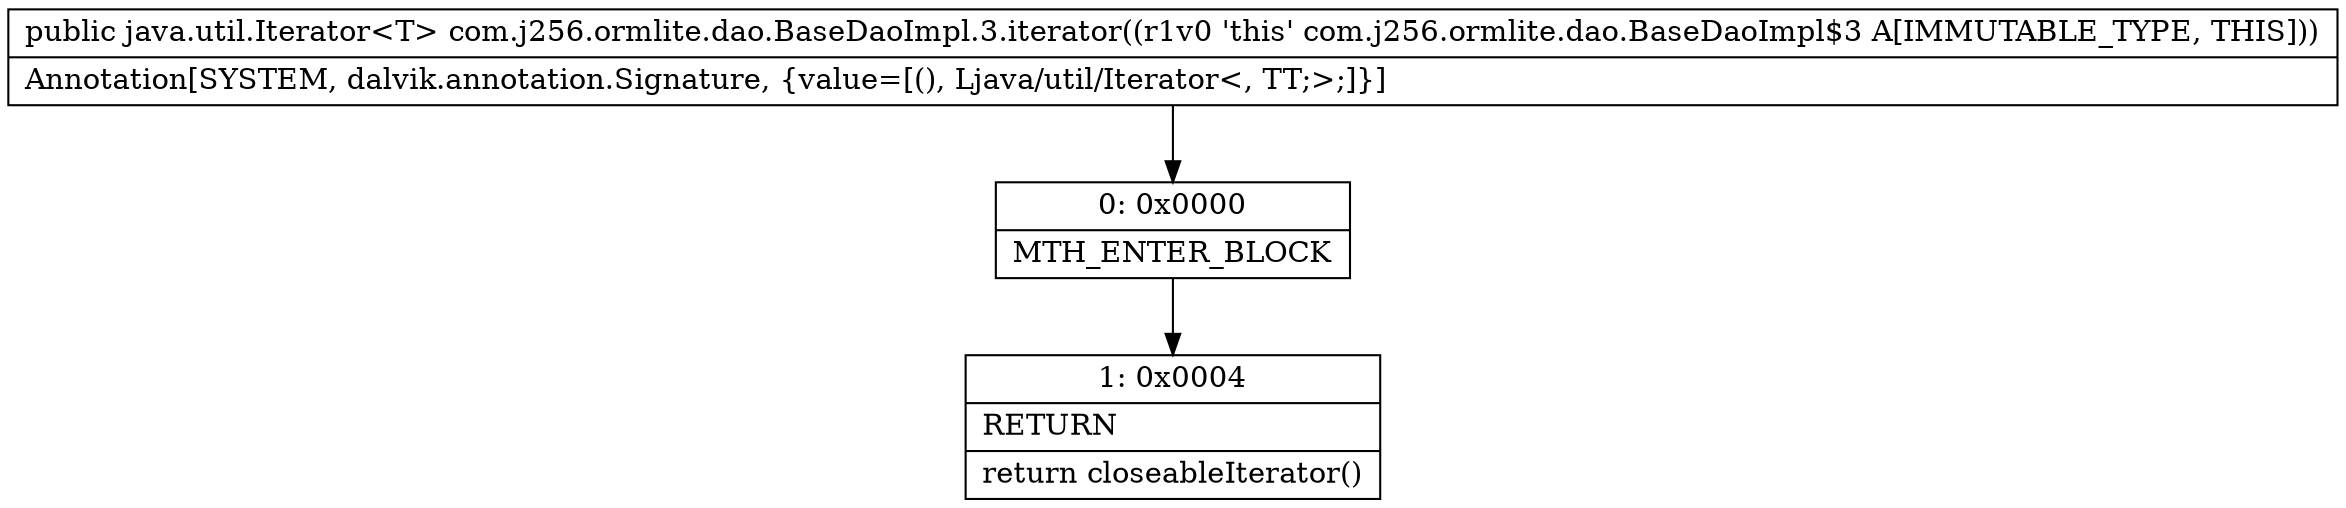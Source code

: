 digraph "CFG forcom.j256.ormlite.dao.BaseDaoImpl.3.iterator()Ljava\/util\/Iterator;" {
Node_0 [shape=record,label="{0\:\ 0x0000|MTH_ENTER_BLOCK\l}"];
Node_1 [shape=record,label="{1\:\ 0x0004|RETURN\l|return closeableIterator()\l}"];
MethodNode[shape=record,label="{public java.util.Iterator\<T\> com.j256.ormlite.dao.BaseDaoImpl.3.iterator((r1v0 'this' com.j256.ormlite.dao.BaseDaoImpl$3 A[IMMUTABLE_TYPE, THIS]))  | Annotation[SYSTEM, dalvik.annotation.Signature, \{value=[(), Ljava\/util\/Iterator\<, TT;\>;]\}]\l}"];
MethodNode -> Node_0;
Node_0 -> Node_1;
}

